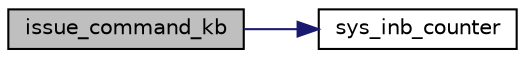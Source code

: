 digraph "issue_command_kb"
{
 // LATEX_PDF_SIZE
  edge [fontname="Helvetica",fontsize="10",labelfontname="Helvetica",labelfontsize="10"];
  node [fontname="Helvetica",fontsize="10",shape=record];
  rankdir="LR";
  Node1 [label="issue_command_kb",height=0.2,width=0.4,color="black", fillcolor="grey75", style="filled", fontcolor="black",tooltip="escreve o comando cmd no command register se este tiver disponivel."];
  Node1 -> Node2 [color="midnightblue",fontsize="10",style="solid",fontname="Helvetica"];
  Node2 [label="sys_inb_counter",height=0.2,width=0.4,color="black", fillcolor="white", style="filled",URL="$_keyboard_8c.html#ab90540d6426b6c9c6d58c439cc5cc2d7",tooltip=" "];
}
